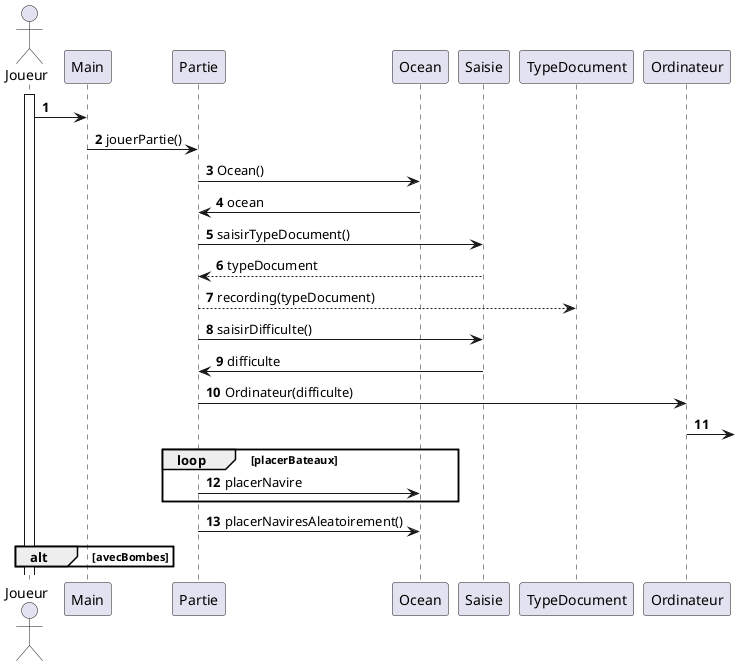 @startuml
'https://plantuml.com/sequence-diagram

autonumber

actor Joueur as Joueur

activate Joueur
Joueur -> Main
Main -> Partie: jouerPartie()
Partie -> Ocean: Ocean()
Ocean -> Partie: ocean
Partie -> Saisie: saisirTypeDocument()
Saisie --> Partie: typeDocument
Partie -->TypeDocument: recording(typeDocument)
Partie -> Saisie: saisirDifficulte()
Saisie -> Partie: difficulte
Partie -> Ordinateur: Ordinateur(difficulte)
Ordinateur ->


'boucle for pour saisir et placer les navires
loop placerBateaux
    Partie -> Ocean: placerNavire
end

Partie -> Ocean: placerNaviresAleatoirement()

'alt si ya des bombes
alt avecBombes
end



'Objets interessants: main, Partie, Ocean, Ordinateur,






@enduml